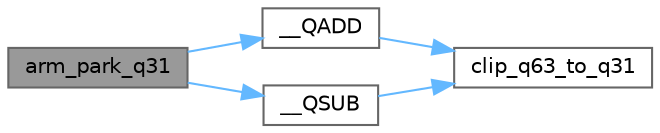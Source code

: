 digraph "arm_park_q31"
{
 // LATEX_PDF_SIZE
  bgcolor="transparent";
  edge [fontname=Helvetica,fontsize=10,labelfontname=Helvetica,labelfontsize=10];
  node [fontname=Helvetica,fontsize=10,shape=box,height=0.2,width=0.4];
  rankdir="LR";
  Node1 [id="Node000001",label="arm_park_q31",height=0.2,width=0.4,color="gray40", fillcolor="grey60", style="filled", fontcolor="black",tooltip="Park transform for Q31 version."];
  Node1 -> Node2 [id="edge1_Node000001_Node000002",color="steelblue1",style="solid",tooltip=" "];
  Node2 [id="Node000002",label="__QADD",height=0.2,width=0.4,color="grey40", fillcolor="white", style="filled",URL="$arm__math_8h.html#ab9f3cfbfb0f12975ab91ddb179160dcb",tooltip=" "];
  Node2 -> Node3 [id="edge2_Node000002_Node000003",color="steelblue1",style="solid",tooltip=" "];
  Node3 [id="Node000003",label="clip_q63_to_q31",height=0.2,width=0.4,color="grey40", fillcolor="white", style="filled",URL="$arm__math_8h.html#a9a94b78de0f083bd8fadf3c3abe40431",tooltip="Clips Q63 to Q31 values."];
  Node1 -> Node4 [id="edge3_Node000001_Node000004",color="steelblue1",style="solid",tooltip=" "];
  Node4 [id="Node000004",label="__QSUB",height=0.2,width=0.4,color="grey40", fillcolor="white", style="filled",URL="$arm__math_8h.html#a15e896d0146c280e600d00f609832350",tooltip=" "];
  Node4 -> Node3 [id="edge4_Node000004_Node000003",color="steelblue1",style="solid",tooltip=" "];
}
